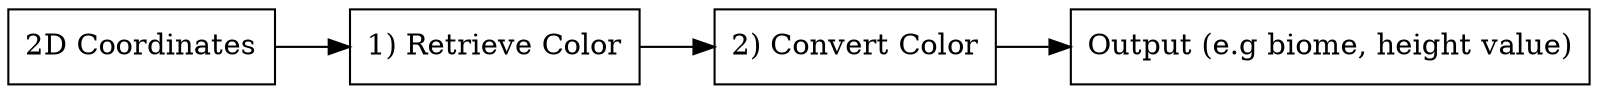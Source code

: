 digraph {
    node [shape=record]
    rankdir=LR

    input [label="2D Coordinates"]
    sampler [label="1) Retrieve Color"]
    converter [label="2) Convert Color"]
    output [label="Output (e.g biome, height value)"]

    input -> sampler
    sampler -> converter
    converter -> output
}

